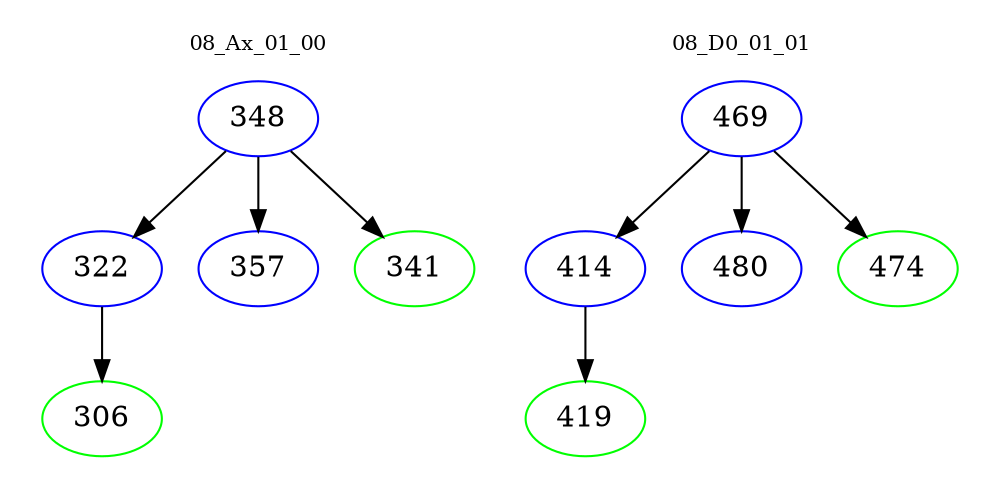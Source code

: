 digraph{
subgraph cluster_0 {
color = white
label = "08_Ax_01_00";
fontsize=10;
T0_348 [label="348", color="blue"]
T0_348 -> T0_322 [color="black"]
T0_322 [label="322", color="blue"]
T0_322 -> T0_306 [color="black"]
T0_306 [label="306", color="green"]
T0_348 -> T0_357 [color="black"]
T0_357 [label="357", color="blue"]
T0_348 -> T0_341 [color="black"]
T0_341 [label="341", color="green"]
}
subgraph cluster_1 {
color = white
label = "08_D0_01_01";
fontsize=10;
T1_469 [label="469", color="blue"]
T1_469 -> T1_414 [color="black"]
T1_414 [label="414", color="blue"]
T1_414 -> T1_419 [color="black"]
T1_419 [label="419", color="green"]
T1_469 -> T1_480 [color="black"]
T1_480 [label="480", color="blue"]
T1_469 -> T1_474 [color="black"]
T1_474 [label="474", color="green"]
}
}
